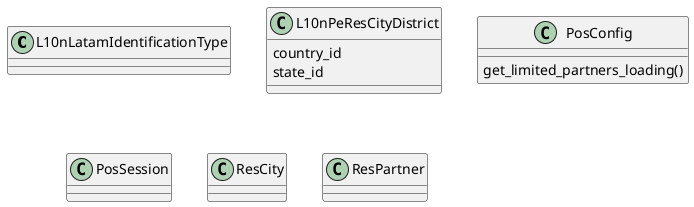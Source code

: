 @startuml classes_l10n_pe_pos
set namespaceSeparator none
class "L10nLatamIdentificationType" as odoo_src.odoo.addons.l10n_pe_pos.models.l10n_latam_identification_type.L10nLatamIdentificationType {
}
class "L10nPeResCityDistrict" as odoo_src.odoo.addons.l10n_pe_pos.models.l10n_pe_res_city_district.L10nPeResCityDistrict {
  country_id
  state_id
}
class "PosConfig" as odoo_src.odoo.addons.l10n_pe_pos.models.pos_config.PosConfig {
  get_limited_partners_loading()
}
class "PosSession" as odoo_src.odoo.addons.l10n_pe_pos.models.pos_session.PosSession {
}
class "ResCity" as odoo_src.odoo.addons.l10n_pe_pos.models.res_city.ResCity {
}
class "ResPartner" as odoo_src.odoo.addons.l10n_pe_pos.models.res_partner.ResPartner {
}
@enduml

